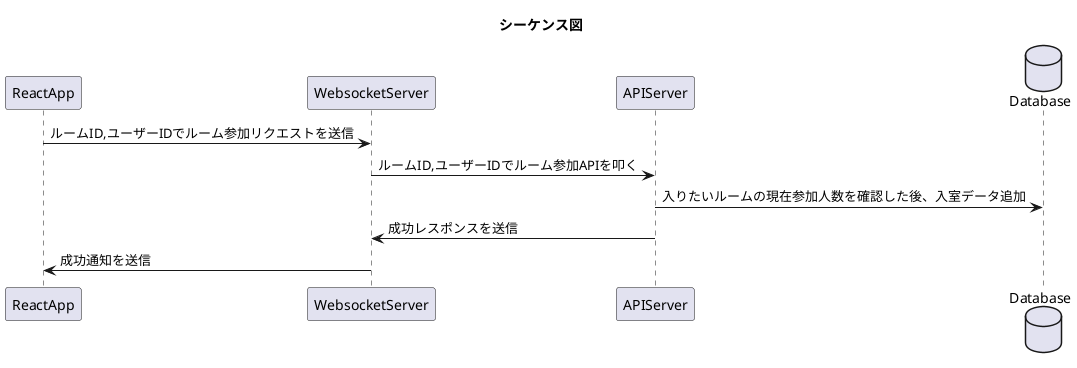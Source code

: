@startuml
title シーケンス図

participant ReactApp
participant WebsocketServer
participant APIServer

database Database

ReactApp -> WebsocketServer : ルームID,ユーザーIDでルーム参加リクエストを送信
WebsocketServer -> APIServer : ルームID,ユーザーIDでルーム参加APIを叩く
APIServer -> Database : 入りたいルームの現在参加人数を確認した後、入室データ追加
APIServer -> WebsocketServer : 成功レスポンスを送信　
WebsocketServer -> ReactApp : 成功通知を送信


@enduml
